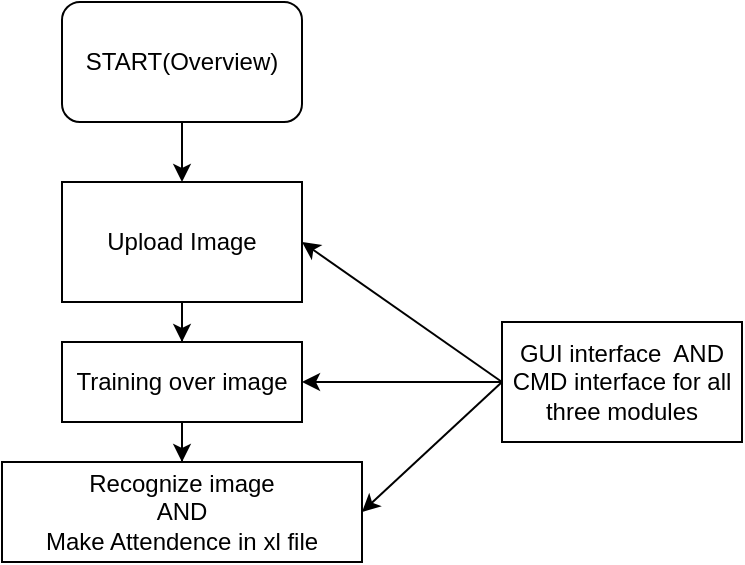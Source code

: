 <mxfile version="13.6.4" type="github">
  <diagram id="DeR9rM6bUBlWCbhCrorO" name="Page-1">
    <mxGraphModel dx="782" dy="507" grid="1" gridSize="10" guides="1" tooltips="1" connect="1" arrows="1" fold="1" page="1" pageScale="1" pageWidth="850" pageHeight="1100" background="none" math="0" shadow="0">
      <root>
        <mxCell id="0" />
        <mxCell id="1" parent="0" />
        <mxCell id="cTkcIqw-YA_uff6Iq8nk-3" value="" style="edgeStyle=orthogonalEdgeStyle;rounded=0;orthogonalLoop=1;jettySize=auto;html=1;" parent="1" source="cTkcIqw-YA_uff6Iq8nk-1" target="cTkcIqw-YA_uff6Iq8nk-2" edge="1">
          <mxGeometry relative="1" as="geometry" />
        </mxCell>
        <mxCell id="cTkcIqw-YA_uff6Iq8nk-1" value="&lt;font style=&quot;font-size: 12px&quot;&gt;Upload Image&lt;/font&gt;" style="rounded=0;whiteSpace=wrap;html=1;" parent="1" vertex="1">
          <mxGeometry x="330" y="90" width="120" height="60" as="geometry" />
        </mxCell>
        <mxCell id="cTkcIqw-YA_uff6Iq8nk-5" value="" style="edgeStyle=orthogonalEdgeStyle;rounded=0;orthogonalLoop=1;jettySize=auto;html=1;" parent="1" source="cTkcIqw-YA_uff6Iq8nk-2" target="cTkcIqw-YA_uff6Iq8nk-4" edge="1">
          <mxGeometry relative="1" as="geometry" />
        </mxCell>
        <mxCell id="cTkcIqw-YA_uff6Iq8nk-2" value="&lt;font style=&quot;font-size: 12px&quot;&gt;Training over image&lt;/font&gt;" style="rounded=0;whiteSpace=wrap;html=1;" parent="1" vertex="1">
          <mxGeometry x="330" y="170" width="120" height="40" as="geometry" />
        </mxCell>
        <mxCell id="cTkcIqw-YA_uff6Iq8nk-4" value="&lt;font&gt;&lt;font style=&quot;font-size: 12px&quot;&gt;Recognize image&lt;br&gt;AND&lt;br&gt;Make Attendence in xl file&lt;/font&gt;&lt;br&gt;&lt;/font&gt;" style="rounded=0;whiteSpace=wrap;html=1;" parent="1" vertex="1">
          <mxGeometry x="300" y="230" width="180" height="50" as="geometry" />
        </mxCell>
        <mxCell id="-W4_l4ZXTa86B3cA8AKG-1" value="GUI interface&amp;nbsp; AND CMD interface for all three modules" style="rounded=0;whiteSpace=wrap;html=1;" parent="1" vertex="1">
          <mxGeometry x="550" y="160" width="120" height="60" as="geometry" />
        </mxCell>
        <mxCell id="-W4_l4ZXTa86B3cA8AKG-2" value="" style="endArrow=classic;html=1;exitX=0;exitY=0.5;exitDx=0;exitDy=0;entryX=1;entryY=0.5;entryDx=0;entryDy=0;" parent="1" source="-W4_l4ZXTa86B3cA8AKG-1" target="cTkcIqw-YA_uff6Iq8nk-1" edge="1">
          <mxGeometry width="50" height="50" relative="1" as="geometry">
            <mxPoint x="530" y="140" as="sourcePoint" />
            <mxPoint x="580" y="90" as="targetPoint" />
          </mxGeometry>
        </mxCell>
        <mxCell id="-W4_l4ZXTa86B3cA8AKG-3" value="" style="endArrow=classic;html=1;exitX=0;exitY=0.5;exitDx=0;exitDy=0;entryX=1;entryY=0.5;entryDx=0;entryDy=0;" parent="1" source="-W4_l4ZXTa86B3cA8AKG-1" target="cTkcIqw-YA_uff6Iq8nk-2" edge="1">
          <mxGeometry width="50" height="50" relative="1" as="geometry">
            <mxPoint x="520" y="330" as="sourcePoint" />
            <mxPoint x="570" y="280" as="targetPoint" />
          </mxGeometry>
        </mxCell>
        <mxCell id="-W4_l4ZXTa86B3cA8AKG-4" value="" style="endArrow=classic;html=1;entryX=1;entryY=0.5;entryDx=0;entryDy=0;exitX=0;exitY=0.5;exitDx=0;exitDy=0;" parent="1" target="cTkcIqw-YA_uff6Iq8nk-4" edge="1" source="-W4_l4ZXTa86B3cA8AKG-1">
          <mxGeometry width="50" height="50" relative="1" as="geometry">
            <mxPoint x="570" y="230" as="sourcePoint" />
            <mxPoint x="570" y="310" as="targetPoint" />
          </mxGeometry>
        </mxCell>
        <mxCell id="9qZYTpHA9qTAEmaXWl2o-2" style="edgeStyle=orthogonalEdgeStyle;rounded=0;orthogonalLoop=1;jettySize=auto;html=1;entryX=0.5;entryY=0;entryDx=0;entryDy=0;" edge="1" parent="1" source="9qZYTpHA9qTAEmaXWl2o-1" target="cTkcIqw-YA_uff6Iq8nk-1">
          <mxGeometry relative="1" as="geometry" />
        </mxCell>
        <mxCell id="9qZYTpHA9qTAEmaXWl2o-1" value="START(Overview)" style="rounded=1;whiteSpace=wrap;html=1;" vertex="1" parent="1">
          <mxGeometry x="330" width="120" height="60" as="geometry" />
        </mxCell>
      </root>
    </mxGraphModel>
  </diagram>
</mxfile>
